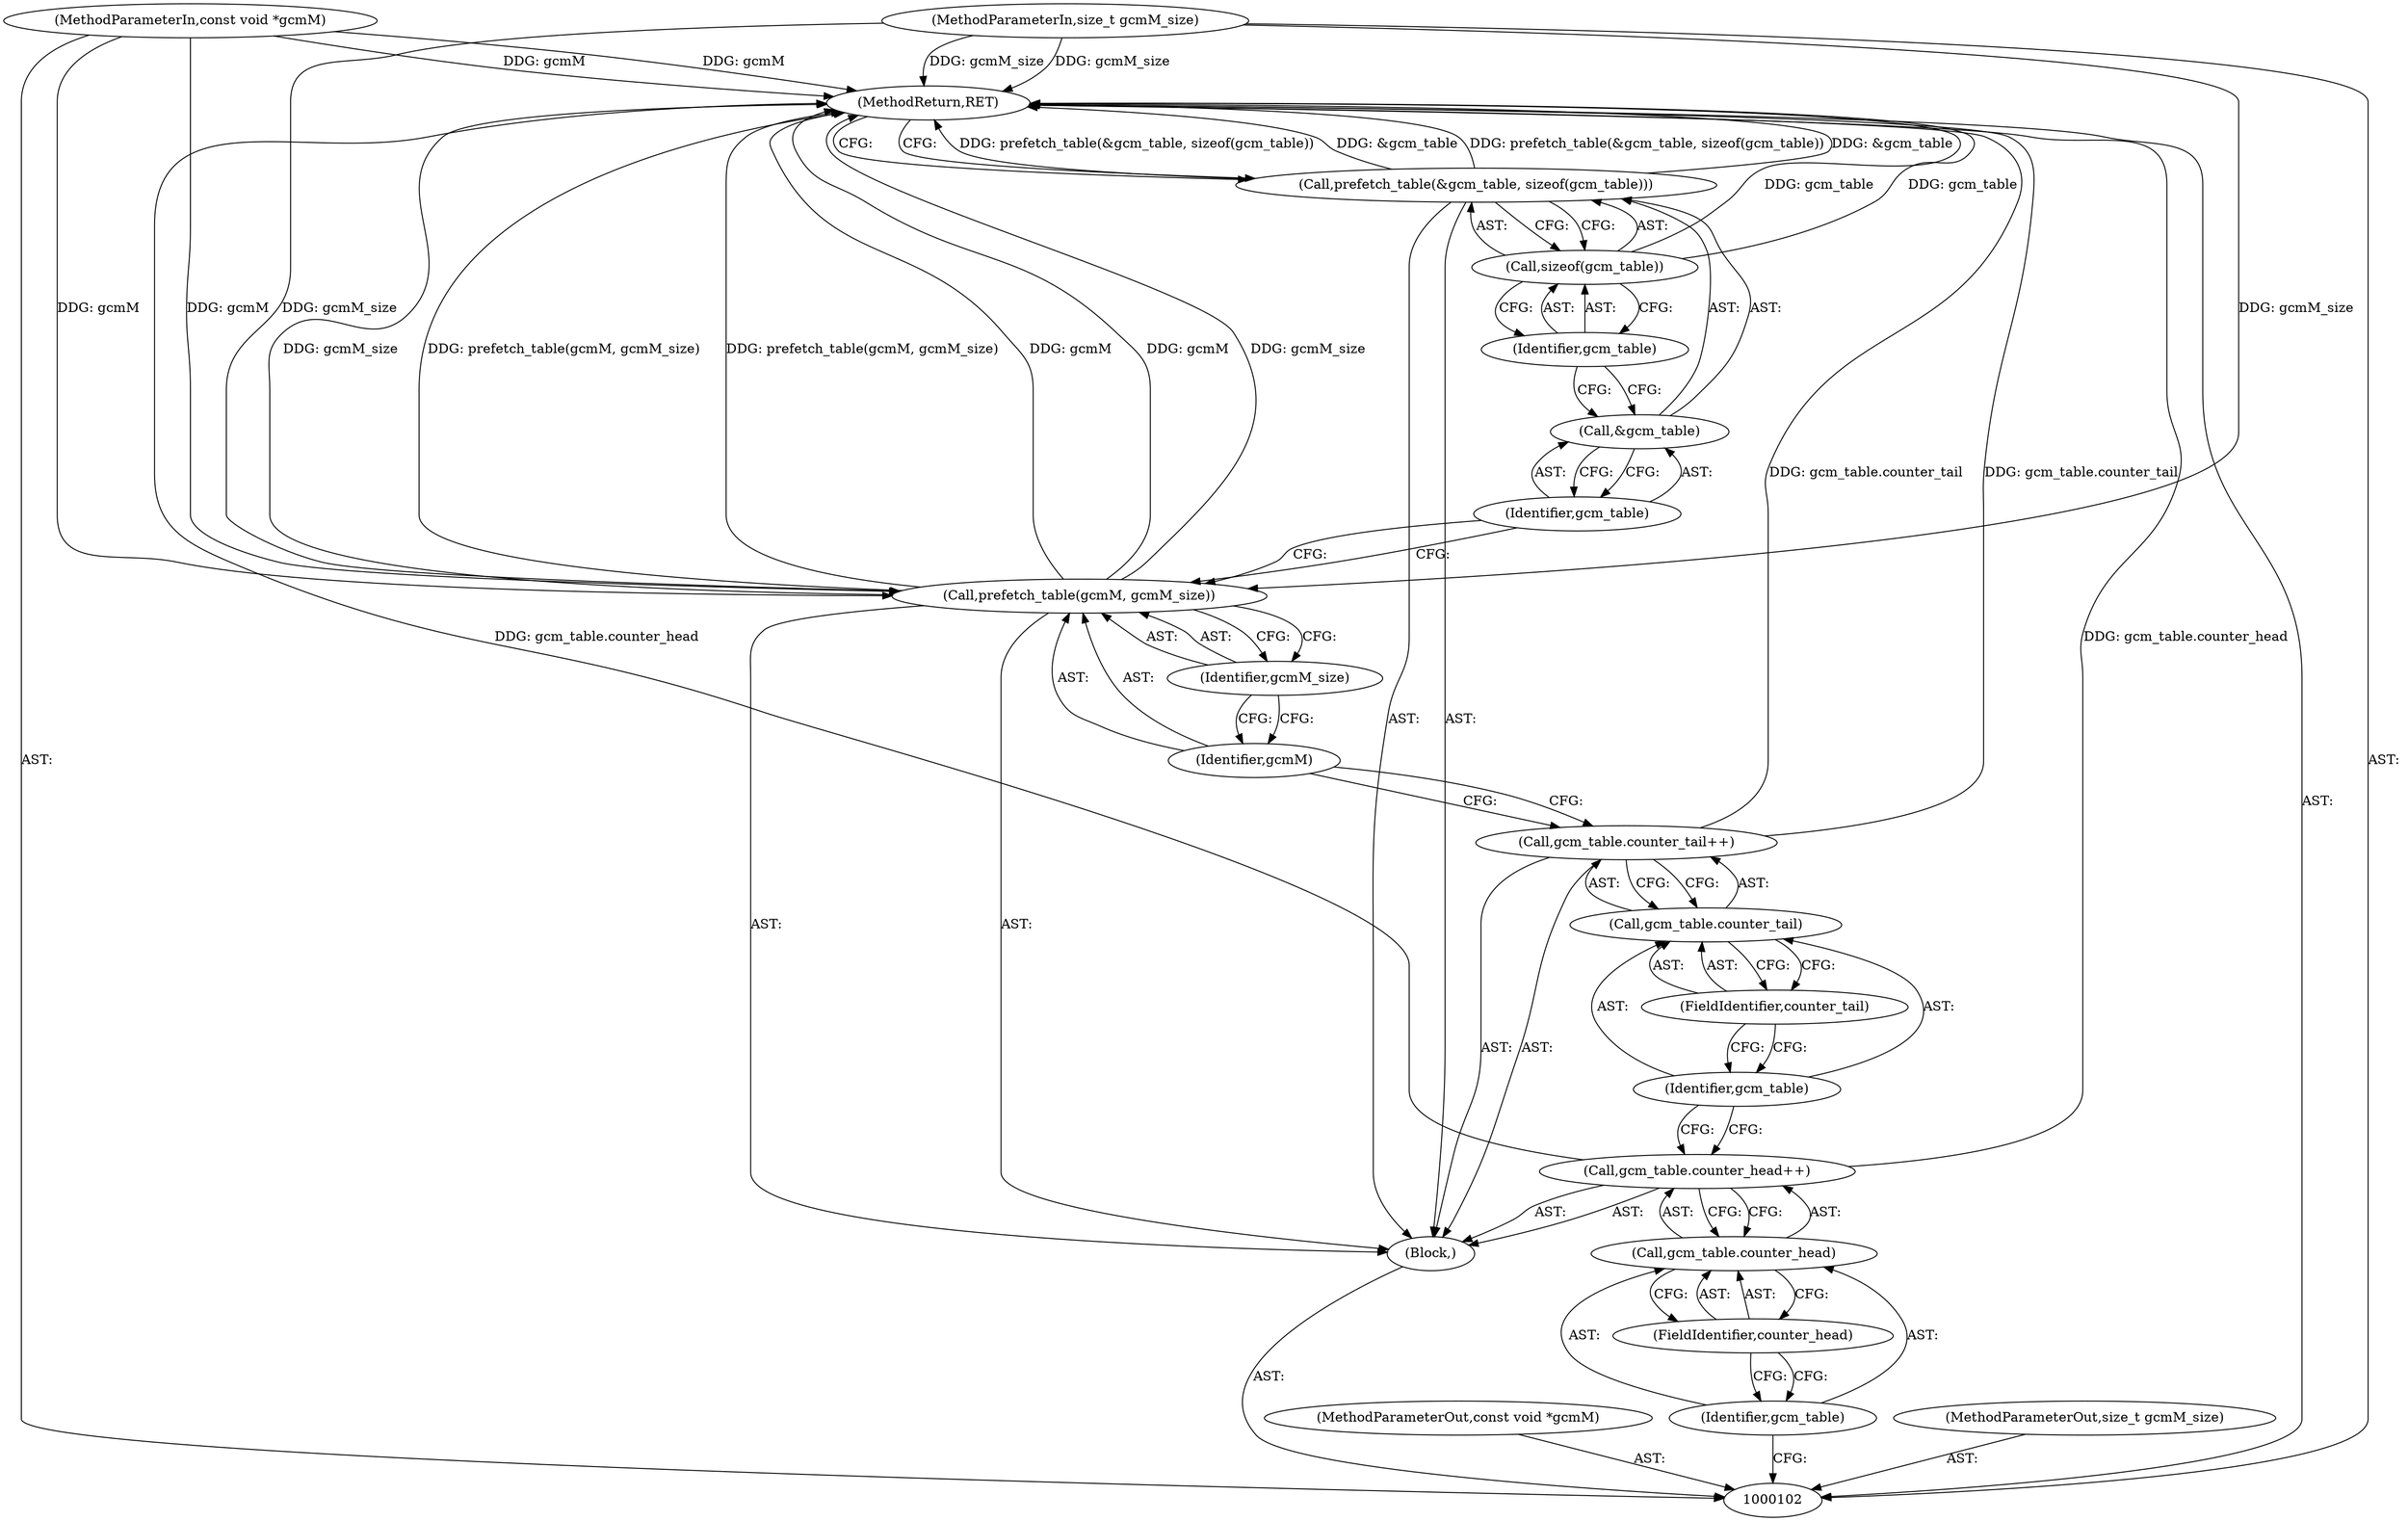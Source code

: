 digraph "0_libgcrypt_a4c561aab1014c3630bc88faf6f5246fee16b020" {
"1000122" [label="(MethodReturn,RET)"];
"1000103" [label="(MethodParameterIn,const void *gcmM)"];
"1000151" [label="(MethodParameterOut,const void *gcmM)"];
"1000104" [label="(MethodParameterIn,size_t gcmM_size)"];
"1000152" [label="(MethodParameterOut,size_t gcmM_size)"];
"1000115" [label="(Identifier,gcmM)"];
"1000116" [label="(Identifier,gcmM_size)"];
"1000114" [label="(Call,prefetch_table(gcmM, gcmM_size))"];
"1000118" [label="(Call,&gcm_table)"];
"1000119" [label="(Identifier,gcm_table)"];
"1000117" [label="(Call,prefetch_table(&gcm_table, sizeof(gcm_table)))"];
"1000120" [label="(Call,sizeof(gcm_table))"];
"1000121" [label="(Identifier,gcm_table)"];
"1000105" [label="(Block,)"];
"1000109" [label="(FieldIdentifier,counter_head)"];
"1000106" [label="(Call,gcm_table.counter_head++)"];
"1000107" [label="(Call,gcm_table.counter_head)"];
"1000108" [label="(Identifier,gcm_table)"];
"1000113" [label="(FieldIdentifier,counter_tail)"];
"1000110" [label="(Call,gcm_table.counter_tail++)"];
"1000111" [label="(Call,gcm_table.counter_tail)"];
"1000112" [label="(Identifier,gcm_table)"];
"1000122" -> "1000102"  [label="AST: "];
"1000122" -> "1000117"  [label="CFG: "];
"1000117" -> "1000122"  [label="DDG: prefetch_table(&gcm_table, sizeof(gcm_table))"];
"1000117" -> "1000122"  [label="DDG: &gcm_table"];
"1000106" -> "1000122"  [label="DDG: gcm_table.counter_head"];
"1000104" -> "1000122"  [label="DDG: gcmM_size"];
"1000114" -> "1000122"  [label="DDG: prefetch_table(gcmM, gcmM_size)"];
"1000114" -> "1000122"  [label="DDG: gcmM"];
"1000114" -> "1000122"  [label="DDG: gcmM_size"];
"1000103" -> "1000122"  [label="DDG: gcmM"];
"1000120" -> "1000122"  [label="DDG: gcm_table"];
"1000110" -> "1000122"  [label="DDG: gcm_table.counter_tail"];
"1000103" -> "1000102"  [label="AST: "];
"1000103" -> "1000122"  [label="DDG: gcmM"];
"1000103" -> "1000114"  [label="DDG: gcmM"];
"1000151" -> "1000102"  [label="AST: "];
"1000104" -> "1000102"  [label="AST: "];
"1000104" -> "1000122"  [label="DDG: gcmM_size"];
"1000104" -> "1000114"  [label="DDG: gcmM_size"];
"1000152" -> "1000102"  [label="AST: "];
"1000115" -> "1000114"  [label="AST: "];
"1000115" -> "1000110"  [label="CFG: "];
"1000116" -> "1000115"  [label="CFG: "];
"1000116" -> "1000114"  [label="AST: "];
"1000116" -> "1000115"  [label="CFG: "];
"1000114" -> "1000116"  [label="CFG: "];
"1000114" -> "1000105"  [label="AST: "];
"1000114" -> "1000116"  [label="CFG: "];
"1000115" -> "1000114"  [label="AST: "];
"1000116" -> "1000114"  [label="AST: "];
"1000119" -> "1000114"  [label="CFG: "];
"1000114" -> "1000122"  [label="DDG: prefetch_table(gcmM, gcmM_size)"];
"1000114" -> "1000122"  [label="DDG: gcmM"];
"1000114" -> "1000122"  [label="DDG: gcmM_size"];
"1000103" -> "1000114"  [label="DDG: gcmM"];
"1000104" -> "1000114"  [label="DDG: gcmM_size"];
"1000118" -> "1000117"  [label="AST: "];
"1000118" -> "1000119"  [label="CFG: "];
"1000119" -> "1000118"  [label="AST: "];
"1000121" -> "1000118"  [label="CFG: "];
"1000119" -> "1000118"  [label="AST: "];
"1000119" -> "1000114"  [label="CFG: "];
"1000118" -> "1000119"  [label="CFG: "];
"1000117" -> "1000105"  [label="AST: "];
"1000117" -> "1000120"  [label="CFG: "];
"1000118" -> "1000117"  [label="AST: "];
"1000120" -> "1000117"  [label="AST: "];
"1000122" -> "1000117"  [label="CFG: "];
"1000117" -> "1000122"  [label="DDG: prefetch_table(&gcm_table, sizeof(gcm_table))"];
"1000117" -> "1000122"  [label="DDG: &gcm_table"];
"1000120" -> "1000117"  [label="AST: "];
"1000120" -> "1000121"  [label="CFG: "];
"1000121" -> "1000120"  [label="AST: "];
"1000117" -> "1000120"  [label="CFG: "];
"1000120" -> "1000122"  [label="DDG: gcm_table"];
"1000121" -> "1000120"  [label="AST: "];
"1000121" -> "1000118"  [label="CFG: "];
"1000120" -> "1000121"  [label="CFG: "];
"1000105" -> "1000102"  [label="AST: "];
"1000106" -> "1000105"  [label="AST: "];
"1000110" -> "1000105"  [label="AST: "];
"1000114" -> "1000105"  [label="AST: "];
"1000117" -> "1000105"  [label="AST: "];
"1000109" -> "1000107"  [label="AST: "];
"1000109" -> "1000108"  [label="CFG: "];
"1000107" -> "1000109"  [label="CFG: "];
"1000106" -> "1000105"  [label="AST: "];
"1000106" -> "1000107"  [label="CFG: "];
"1000107" -> "1000106"  [label="AST: "];
"1000112" -> "1000106"  [label="CFG: "];
"1000106" -> "1000122"  [label="DDG: gcm_table.counter_head"];
"1000107" -> "1000106"  [label="AST: "];
"1000107" -> "1000109"  [label="CFG: "];
"1000108" -> "1000107"  [label="AST: "];
"1000109" -> "1000107"  [label="AST: "];
"1000106" -> "1000107"  [label="CFG: "];
"1000108" -> "1000107"  [label="AST: "];
"1000108" -> "1000102"  [label="CFG: "];
"1000109" -> "1000108"  [label="CFG: "];
"1000113" -> "1000111"  [label="AST: "];
"1000113" -> "1000112"  [label="CFG: "];
"1000111" -> "1000113"  [label="CFG: "];
"1000110" -> "1000105"  [label="AST: "];
"1000110" -> "1000111"  [label="CFG: "];
"1000111" -> "1000110"  [label="AST: "];
"1000115" -> "1000110"  [label="CFG: "];
"1000110" -> "1000122"  [label="DDG: gcm_table.counter_tail"];
"1000111" -> "1000110"  [label="AST: "];
"1000111" -> "1000113"  [label="CFG: "];
"1000112" -> "1000111"  [label="AST: "];
"1000113" -> "1000111"  [label="AST: "];
"1000110" -> "1000111"  [label="CFG: "];
"1000112" -> "1000111"  [label="AST: "];
"1000112" -> "1000106"  [label="CFG: "];
"1000113" -> "1000112"  [label="CFG: "];
}
